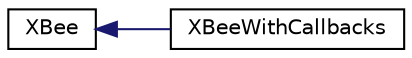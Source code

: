 digraph "Graphical Class Hierarchy"
{
  edge [fontname="Helvetica",fontsize="10",labelfontname="Helvetica",labelfontsize="10"];
  node [fontname="Helvetica",fontsize="10",shape=record];
  rankdir="LR";
  Node0 [label="XBee",height=0.2,width=0.4,color="black", fillcolor="white", style="filled",URL="$class_x_bee.html"];
  Node0 -> Node1 [dir="back",color="midnightblue",fontsize="10",style="solid",fontname="Helvetica"];
  Node1 [label="XBeeWithCallbacks",height=0.2,width=0.4,color="black", fillcolor="white", style="filled",URL="$class_x_bee_with_callbacks.html"];
}
